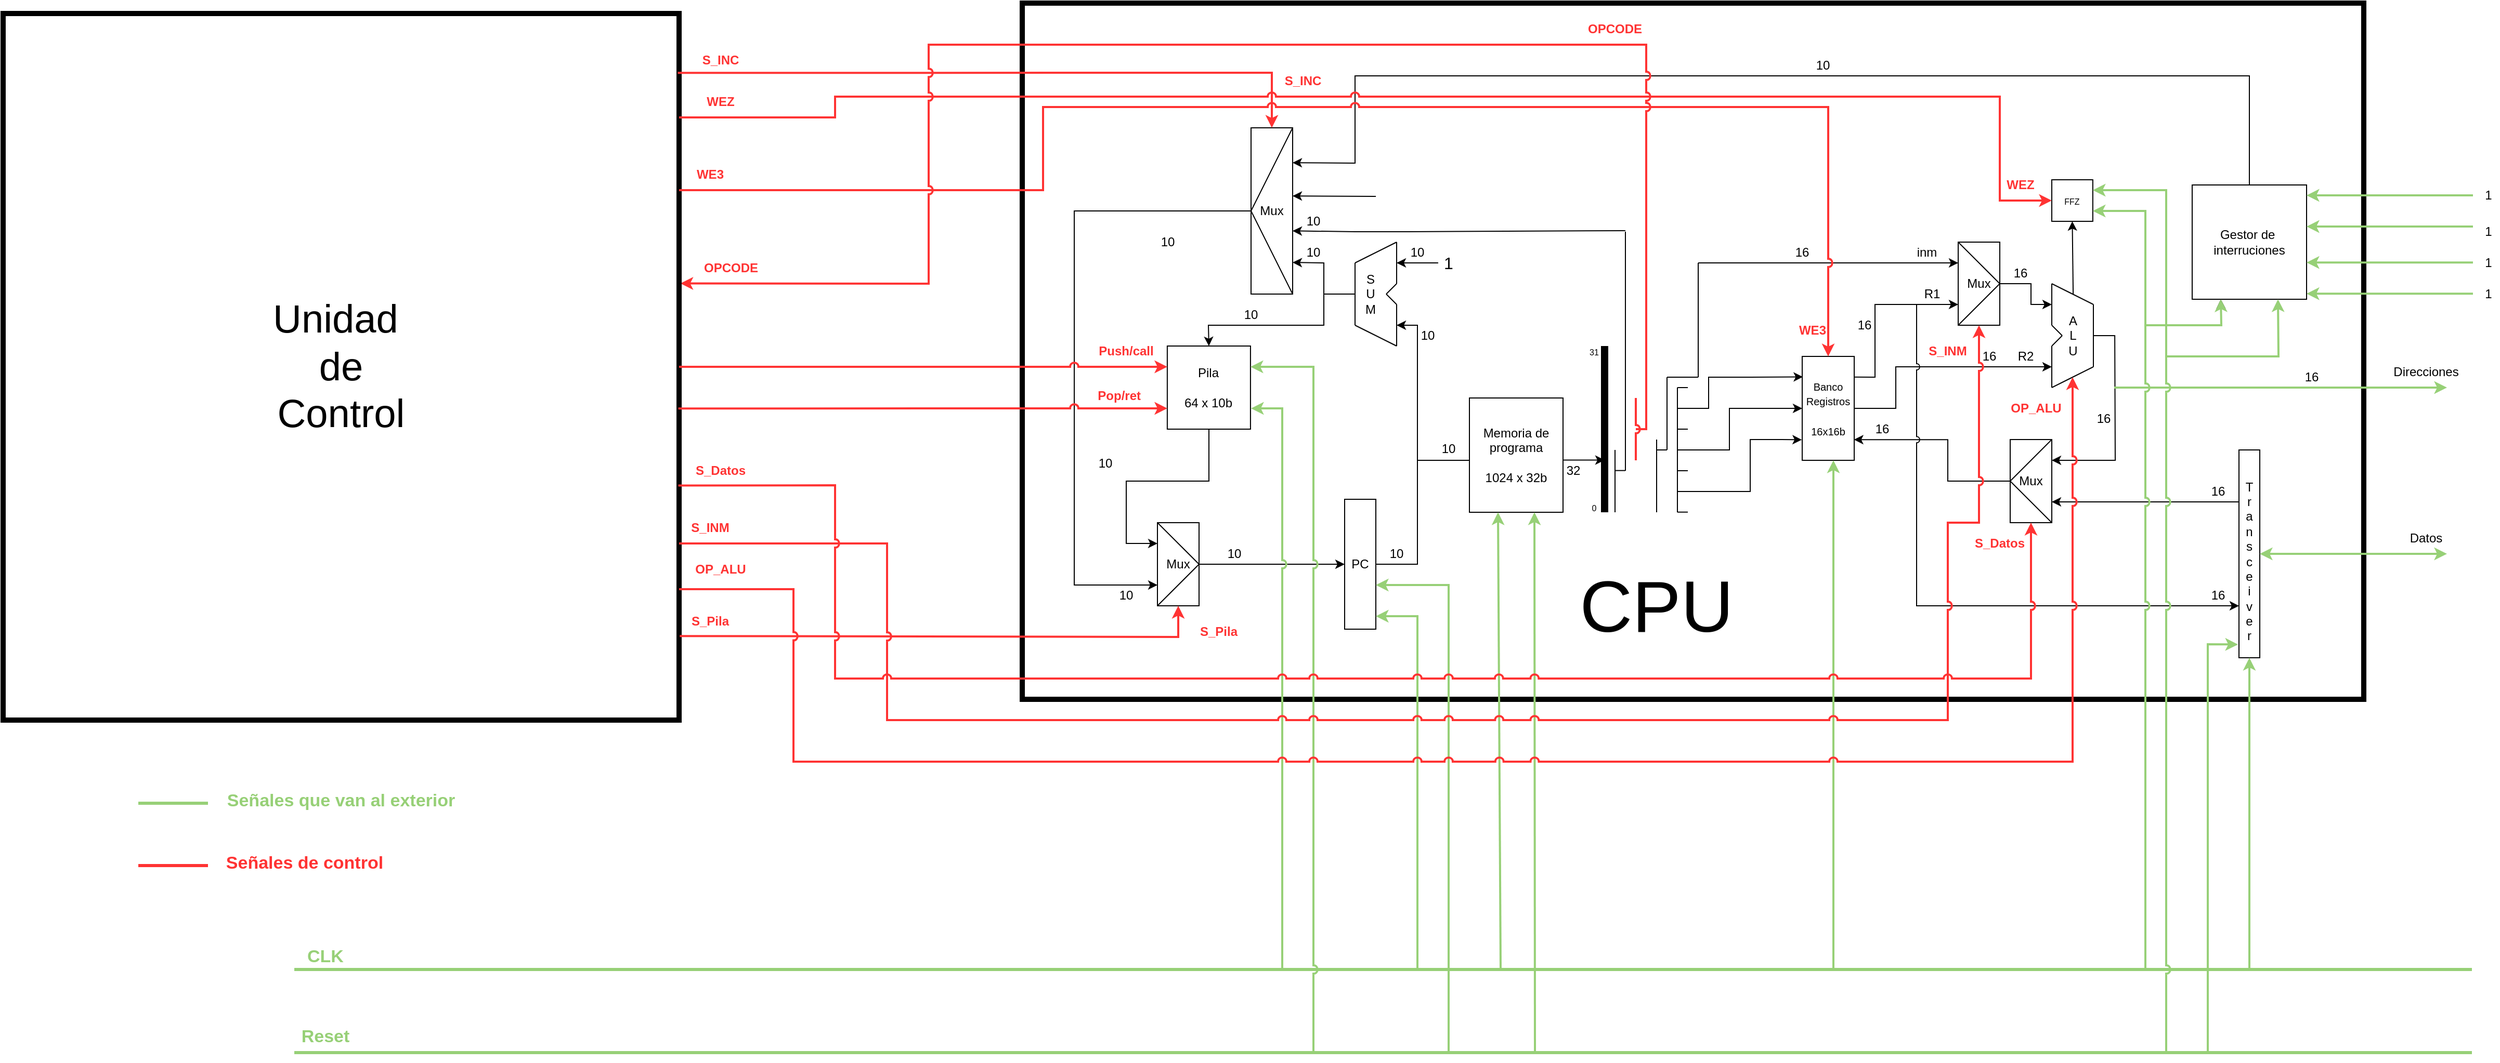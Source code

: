 <mxfile>
    <diagram id="0uBArUnVMYasdlc0vBjI" name="Página-1">
        <mxGraphModel dx="1478" dy="844" grid="1" gridSize="10" guides="1" tooltips="1" connect="1" arrows="1" fold="1" page="1" pageScale="1" pageWidth="3300" pageHeight="2339" math="0" shadow="0">
            <root>
                <mxCell id="0"/>
                <mxCell id="2628Q4g7fj1R3oGlUBzu-17" value="CPU" style="" parent="0"/>
                <mxCell id="EzgPWdz7aM8sBUb9HzV1-23" value="" style="rounded=0;whiteSpace=wrap;html=1;fontSize=17;fontColor=#97D077;strokeWidth=5;" vertex="1" parent="2628Q4g7fj1R3oGlUBzu-17">
                    <mxGeometry x="1020" y="150" width="1290" height="670" as="geometry"/>
                </mxCell>
                <mxCell id="2628Q4g7fj1R3oGlUBzu-25" value="Mux" style="rounded=0;whiteSpace=wrap;html=1;points=[[0,0,0,0,0],[0,0.21,0,0,0],[0,0.41,0,0,0],[0,0.62,0,0,0],[0,0.81,0,0,0],[0,1,0,0,0],[0.25,0,0,0,0],[0.25,1,0,0,0],[0.5,0,0,0,0],[0.5,1,0,0,0],[0.75,0,0,0,0],[0.75,1,0,0,0],[1,0,0,0,0],[1,0.21,0,0,0],[1,0.41,0,0,0],[1,0.62,0,0,0],[1,0.81,0,0,0],[1,1,0,0,0]];" vertex="1" parent="2628Q4g7fj1R3oGlUBzu-17">
                    <mxGeometry x="1240" y="270" width="40" height="160" as="geometry"/>
                </mxCell>
                <mxCell id="2628Q4g7fj1R3oGlUBzu-26" value="" style="endArrow=none;html=1;rounded=0;exitX=1;exitY=1;exitDx=0;exitDy=0;entryX=0;entryY=0.5;entryDx=0;entryDy=0;" edge="1" parent="2628Q4g7fj1R3oGlUBzu-17" source="2628Q4g7fj1R3oGlUBzu-25" target="2628Q4g7fj1R3oGlUBzu-25">
                    <mxGeometry width="50" height="50" relative="1" as="geometry">
                        <mxPoint x="1330" y="440" as="sourcePoint"/>
                        <mxPoint x="1380" y="390" as="targetPoint"/>
                    </mxGeometry>
                </mxCell>
                <mxCell id="2628Q4g7fj1R3oGlUBzu-27" value="" style="endArrow=none;html=1;rounded=0;exitX=0;exitY=0.5;exitDx=0;exitDy=0;entryX=1;entryY=0;entryDx=0;entryDy=0;" edge="1" parent="2628Q4g7fj1R3oGlUBzu-17" source="2628Q4g7fj1R3oGlUBzu-25" target="2628Q4g7fj1R3oGlUBzu-25">
                    <mxGeometry width="50" height="50" relative="1" as="geometry">
                        <mxPoint x="1340" y="510" as="sourcePoint"/>
                        <mxPoint x="1390" y="460" as="targetPoint"/>
                    </mxGeometry>
                </mxCell>
                <mxCell id="2628Q4g7fj1R3oGlUBzu-28" style="edgeStyle=orthogonalEdgeStyle;rounded=0;orthogonalLoop=1;jettySize=auto;html=1;fontSize=12;exitX=1;exitY=0.5;exitDx=0;exitDy=0;" edge="1" parent="2628Q4g7fj1R3oGlUBzu-17" source="2628Q4g7fj1R3oGlUBzu-29">
                    <mxGeometry relative="1" as="geometry">
                        <mxPoint x="1380" y="460" as="targetPoint"/>
                        <Array as="points">
                            <mxPoint x="1400" y="690"/>
                            <mxPoint x="1400" y="460"/>
                        </Array>
                        <mxPoint x="1330" y="610" as="sourcePoint"/>
                    </mxGeometry>
                </mxCell>
                <mxCell id="2628Q4g7fj1R3oGlUBzu-29" value="PC" style="rounded=0;whiteSpace=wrap;html=1;" vertex="1" parent="2628Q4g7fj1R3oGlUBzu-17">
                    <mxGeometry x="1330" y="627.5" width="30" height="125" as="geometry"/>
                </mxCell>
                <mxCell id="2628Q4g7fj1R3oGlUBzu-30" value="" style="endArrow=none;html=1;rounded=0;" edge="1" parent="2628Q4g7fj1R3oGlUBzu-17">
                    <mxGeometry width="50" height="50" relative="1" as="geometry">
                        <mxPoint x="1340" y="460" as="sourcePoint"/>
                        <mxPoint x="1340" y="400" as="targetPoint"/>
                    </mxGeometry>
                </mxCell>
                <mxCell id="2628Q4g7fj1R3oGlUBzu-31" value="" style="endArrow=none;html=1;rounded=0;" edge="1" parent="2628Q4g7fj1R3oGlUBzu-17">
                    <mxGeometry width="50" height="50" relative="1" as="geometry">
                        <mxPoint x="1340" y="400" as="sourcePoint"/>
                        <mxPoint x="1380" y="380" as="targetPoint"/>
                    </mxGeometry>
                </mxCell>
                <mxCell id="2628Q4g7fj1R3oGlUBzu-32" value="" style="endArrow=none;html=1;rounded=0;" edge="1" parent="2628Q4g7fj1R3oGlUBzu-17">
                    <mxGeometry width="50" height="50" relative="1" as="geometry">
                        <mxPoint x="1340" y="460" as="sourcePoint"/>
                        <mxPoint x="1380" y="480" as="targetPoint"/>
                    </mxGeometry>
                </mxCell>
                <mxCell id="2628Q4g7fj1R3oGlUBzu-33" value="" style="endArrow=none;html=1;rounded=0;" edge="1" parent="2628Q4g7fj1R3oGlUBzu-17">
                    <mxGeometry width="50" height="50" relative="1" as="geometry">
                        <mxPoint x="1380" y="380" as="sourcePoint"/>
                        <mxPoint x="1380" y="420" as="targetPoint"/>
                    </mxGeometry>
                </mxCell>
                <mxCell id="2628Q4g7fj1R3oGlUBzu-34" value="" style="endArrow=none;html=1;rounded=0;" edge="1" parent="2628Q4g7fj1R3oGlUBzu-17">
                    <mxGeometry width="50" height="50" relative="1" as="geometry">
                        <mxPoint x="1380" y="480" as="sourcePoint"/>
                        <mxPoint x="1380" y="440" as="targetPoint"/>
                    </mxGeometry>
                </mxCell>
                <mxCell id="2628Q4g7fj1R3oGlUBzu-35" value="" style="endArrow=none;html=1;rounded=0;" edge="1" parent="2628Q4g7fj1R3oGlUBzu-17">
                    <mxGeometry width="50" height="50" relative="1" as="geometry">
                        <mxPoint x="1370" y="430" as="sourcePoint"/>
                        <mxPoint x="1380" y="420" as="targetPoint"/>
                    </mxGeometry>
                </mxCell>
                <mxCell id="2628Q4g7fj1R3oGlUBzu-36" value="" style="endArrow=none;html=1;rounded=0;" edge="1" parent="2628Q4g7fj1R3oGlUBzu-17">
                    <mxGeometry width="50" height="50" relative="1" as="geometry">
                        <mxPoint x="1370" y="430" as="sourcePoint"/>
                        <mxPoint x="1380" y="440" as="targetPoint"/>
                    </mxGeometry>
                </mxCell>
                <mxCell id="2628Q4g7fj1R3oGlUBzu-37" value="" style="endArrow=classic;html=1;rounded=0;fontSize=5;entryX=1;entryY=0.81;entryDx=0;entryDy=0;entryPerimeter=0;" edge="1" parent="2628Q4g7fj1R3oGlUBzu-17" target="2628Q4g7fj1R3oGlUBzu-25">
                    <mxGeometry width="50" height="50" relative="1" as="geometry">
                        <mxPoint x="1340" y="430" as="sourcePoint"/>
                        <mxPoint x="1350" y="400" as="targetPoint"/>
                        <Array as="points">
                            <mxPoint x="1310" y="430"/>
                            <mxPoint x="1310" y="400"/>
                        </Array>
                    </mxGeometry>
                </mxCell>
                <mxCell id="2628Q4g7fj1R3oGlUBzu-38" value="S&lt;br&gt;U&lt;br&gt;M" style="text;html=1;strokeColor=none;fillColor=none;align=center;verticalAlign=middle;whiteSpace=wrap;rounded=0;fontSize=12;" vertex="1" parent="2628Q4g7fj1R3oGlUBzu-17">
                    <mxGeometry x="1330" y="420" width="50" height="20" as="geometry"/>
                </mxCell>
                <mxCell id="2628Q4g7fj1R3oGlUBzu-39" value="" style="endArrow=classic;html=1;rounded=0;fontSize=12;" edge="1" parent="2628Q4g7fj1R3oGlUBzu-17">
                    <mxGeometry width="50" height="50" relative="1" as="geometry">
                        <mxPoint x="1400" y="590" as="sourcePoint"/>
                        <mxPoint x="1480" y="590" as="targetPoint"/>
                    </mxGeometry>
                </mxCell>
                <mxCell id="2628Q4g7fj1R3oGlUBzu-40" style="edgeStyle=orthogonalEdgeStyle;rounded=0;orthogonalLoop=1;jettySize=auto;html=1;exitX=1;exitY=0.5;exitDx=0;exitDy=0;fontSize=9;" edge="1" parent="2628Q4g7fj1R3oGlUBzu-17" source="2628Q4g7fj1R3oGlUBzu-41">
                    <mxGeometry relative="1" as="geometry">
                        <mxPoint x="1580" y="589.81" as="targetPoint"/>
                        <Array as="points">
                            <mxPoint x="1580" y="590"/>
                        </Array>
                    </mxGeometry>
                </mxCell>
                <mxCell id="2628Q4g7fj1R3oGlUBzu-41" value="&lt;font style=&quot;font-size: 12px;&quot;&gt;Memoria de programa&lt;br&gt;&lt;br&gt;1024 x 32b&lt;/font&gt;" style="rounded=0;whiteSpace=wrap;html=1;" vertex="1" parent="2628Q4g7fj1R3oGlUBzu-17">
                    <mxGeometry x="1450" y="530" width="90" height="110" as="geometry"/>
                </mxCell>
                <mxCell id="2628Q4g7fj1R3oGlUBzu-42" value="" style="endArrow=none;html=1;rounded=0;fontSize=9;strokeWidth=7;" edge="1" parent="2628Q4g7fj1R3oGlUBzu-17">
                    <mxGeometry width="50" height="50" relative="1" as="geometry">
                        <mxPoint x="1580" y="640" as="sourcePoint"/>
                        <mxPoint x="1580" y="480" as="targetPoint"/>
                    </mxGeometry>
                </mxCell>
                <mxCell id="2628Q4g7fj1R3oGlUBzu-43" value="" style="endArrow=none;html=1;rounded=0;fontSize=9;strokeWidth=1;" edge="1" parent="2628Q4g7fj1R3oGlUBzu-17">
                    <mxGeometry width="50" height="50" relative="1" as="geometry">
                        <mxPoint x="1590" y="640" as="sourcePoint"/>
                        <mxPoint x="1590" y="580" as="targetPoint"/>
                    </mxGeometry>
                </mxCell>
                <mxCell id="2628Q4g7fj1R3oGlUBzu-44" value="" style="endArrow=none;html=1;rounded=0;fontSize=9;strokeWidth=1;" edge="1" parent="2628Q4g7fj1R3oGlUBzu-17">
                    <mxGeometry width="50" height="50" relative="1" as="geometry">
                        <mxPoint x="1590" y="599.83" as="sourcePoint"/>
                        <mxPoint x="1600" y="599.83" as="targetPoint"/>
                    </mxGeometry>
                </mxCell>
                <mxCell id="2628Q4g7fj1R3oGlUBzu-45" value="" style="endArrow=none;html=1;rounded=0;fontSize=9;strokeWidth=1;" edge="1" parent="2628Q4g7fj1R3oGlUBzu-17">
                    <mxGeometry width="50" height="50" relative="1" as="geometry">
                        <mxPoint x="1600" y="600" as="sourcePoint"/>
                        <mxPoint x="1600" y="370" as="targetPoint"/>
                    </mxGeometry>
                </mxCell>
                <mxCell id="2628Q4g7fj1R3oGlUBzu-46" value="" style="endArrow=classic;html=1;rounded=0;fontSize=9;strokeWidth=1;entryX=1;entryY=0.62;entryDx=0;entryDy=0;entryPerimeter=0;" edge="1" parent="2628Q4g7fj1R3oGlUBzu-17" target="2628Q4g7fj1R3oGlUBzu-25">
                    <mxGeometry width="50" height="50" relative="1" as="geometry">
                        <mxPoint x="1600" y="369" as="sourcePoint"/>
                        <mxPoint x="1500" y="300" as="targetPoint"/>
                        <Array as="points">
                            <mxPoint x="1390" y="370"/>
                            <mxPoint x="1340" y="370"/>
                        </Array>
                    </mxGeometry>
                </mxCell>
                <mxCell id="2628Q4g7fj1R3oGlUBzu-47" value="" style="endArrow=none;html=1;rounded=0;fontSize=9;strokeWidth=1;" edge="1" parent="2628Q4g7fj1R3oGlUBzu-17">
                    <mxGeometry width="50" height="50" relative="1" as="geometry">
                        <mxPoint x="1630" y="640" as="sourcePoint"/>
                        <mxPoint x="1630" y="570" as="targetPoint"/>
                    </mxGeometry>
                </mxCell>
                <mxCell id="2628Q4g7fj1R3oGlUBzu-48" value="" style="endArrow=none;html=1;rounded=0;fontSize=9;strokeWidth=1;" edge="1" parent="2628Q4g7fj1R3oGlUBzu-17">
                    <mxGeometry width="50" height="50" relative="1" as="geometry">
                        <mxPoint x="1650" y="640" as="sourcePoint"/>
                        <mxPoint x="1650" y="600" as="targetPoint"/>
                    </mxGeometry>
                </mxCell>
                <mxCell id="2628Q4g7fj1R3oGlUBzu-49" value="" style="endArrow=none;html=1;rounded=0;fontSize=9;strokeWidth=1;" edge="1" parent="2628Q4g7fj1R3oGlUBzu-17">
                    <mxGeometry width="50" height="50" relative="1" as="geometry">
                        <mxPoint x="1650" y="600" as="sourcePoint"/>
                        <mxPoint x="1650" y="560" as="targetPoint"/>
                        <Array as="points">
                            <mxPoint x="1650" y="580"/>
                        </Array>
                    </mxGeometry>
                </mxCell>
                <mxCell id="2628Q4g7fj1R3oGlUBzu-50" value="" style="endArrow=none;html=1;rounded=0;fontSize=9;strokeWidth=1;" edge="1" parent="2628Q4g7fj1R3oGlUBzu-17">
                    <mxGeometry width="50" height="50" relative="1" as="geometry">
                        <mxPoint x="1650" y="600" as="sourcePoint"/>
                        <mxPoint x="1660" y="600" as="targetPoint"/>
                    </mxGeometry>
                </mxCell>
                <mxCell id="2628Q4g7fj1R3oGlUBzu-51" value="" style="endArrow=none;html=1;rounded=0;fontSize=9;strokeWidth=1;" edge="1" parent="2628Q4g7fj1R3oGlUBzu-17">
                    <mxGeometry width="50" height="50" relative="1" as="geometry">
                        <mxPoint x="1650" y="639.84" as="sourcePoint"/>
                        <mxPoint x="1660" y="639.84" as="targetPoint"/>
                        <Array as="points">
                            <mxPoint x="1650" y="639.84"/>
                        </Array>
                    </mxGeometry>
                </mxCell>
                <mxCell id="2628Q4g7fj1R3oGlUBzu-52" value="" style="endArrow=none;html=1;rounded=0;fontSize=9;strokeWidth=1;" edge="1" parent="2628Q4g7fj1R3oGlUBzu-17">
                    <mxGeometry width="50" height="50" relative="1" as="geometry">
                        <mxPoint x="1650" y="560" as="sourcePoint"/>
                        <mxPoint x="1660" y="560" as="targetPoint"/>
                    </mxGeometry>
                </mxCell>
                <mxCell id="2628Q4g7fj1R3oGlUBzu-53" value="" style="endArrow=none;html=1;rounded=0;fontSize=9;strokeWidth=1;" edge="1" parent="2628Q4g7fj1R3oGlUBzu-17">
                    <mxGeometry width="50" height="50" relative="1" as="geometry">
                        <mxPoint x="1650" y="560" as="sourcePoint"/>
                        <mxPoint x="1650" y="520" as="targetPoint"/>
                        <Array as="points">
                            <mxPoint x="1650" y="540"/>
                        </Array>
                    </mxGeometry>
                </mxCell>
                <mxCell id="2628Q4g7fj1R3oGlUBzu-55" value="" style="endArrow=none;html=1;rounded=0;fontSize=9;strokeWidth=1;" edge="1" parent="2628Q4g7fj1R3oGlUBzu-17">
                    <mxGeometry width="50" height="50" relative="1" as="geometry">
                        <mxPoint x="1650" y="520" as="sourcePoint"/>
                        <mxPoint x="1660" y="520" as="targetPoint"/>
                    </mxGeometry>
                </mxCell>
                <mxCell id="2628Q4g7fj1R3oGlUBzu-56" value="&lt;font size=&quot;1&quot;&gt;Banco Registros&lt;br&gt;&lt;br&gt;16x16b&lt;br&gt;&lt;/font&gt;" style="rounded=0;whiteSpace=wrap;html=1;" vertex="1" parent="2628Q4g7fj1R3oGlUBzu-17">
                    <mxGeometry x="1770" y="490" width="50" height="100" as="geometry"/>
                </mxCell>
                <mxCell id="2628Q4g7fj1R3oGlUBzu-57" value="" style="endArrow=classic;html=1;rounded=0;fontSize=9;strokeWidth=1;entryX=0.014;entryY=0.197;entryDx=0;entryDy=0;entryPerimeter=0;" edge="1" parent="2628Q4g7fj1R3oGlUBzu-17" target="2628Q4g7fj1R3oGlUBzu-56">
                    <mxGeometry width="50" height="50" relative="1" as="geometry">
                        <mxPoint x="1650" y="540" as="sourcePoint"/>
                        <mxPoint x="1730" y="500" as="targetPoint"/>
                        <Array as="points">
                            <mxPoint x="1680" y="540"/>
                            <mxPoint x="1680" y="510"/>
                            <mxPoint x="1720" y="510"/>
                        </Array>
                    </mxGeometry>
                </mxCell>
                <mxCell id="2628Q4g7fj1R3oGlUBzu-58" value="" style="endArrow=classic;html=1;rounded=0;fontSize=9;strokeWidth=1;entryX=0;entryY=0.5;entryDx=0;entryDy=0;startArrow=none;" edge="1" parent="2628Q4g7fj1R3oGlUBzu-17" target="2628Q4g7fj1R3oGlUBzu-56">
                    <mxGeometry width="50" height="50" relative="1" as="geometry">
                        <mxPoint x="1650" y="580" as="sourcePoint"/>
                        <mxPoint x="1760" y="560" as="targetPoint"/>
                        <Array as="points">
                            <mxPoint x="1700" y="580"/>
                            <mxPoint x="1700" y="540"/>
                            <mxPoint x="1720" y="540"/>
                            <mxPoint x="1750" y="540"/>
                        </Array>
                    </mxGeometry>
                </mxCell>
                <mxCell id="2628Q4g7fj1R3oGlUBzu-59" value="" style="endArrow=classic;html=1;rounded=0;fontSize=9;strokeWidth=1;entryX=-0.007;entryY=0.802;entryDx=0;entryDy=0;entryPerimeter=0;" edge="1" parent="2628Q4g7fj1R3oGlUBzu-17" target="2628Q4g7fj1R3oGlUBzu-56">
                    <mxGeometry width="50" height="50" relative="1" as="geometry">
                        <mxPoint x="1650" y="620" as="sourcePoint"/>
                        <mxPoint x="1750" y="590" as="targetPoint"/>
                        <Array as="points">
                            <mxPoint x="1720" y="620"/>
                            <mxPoint x="1720" y="570"/>
                            <mxPoint x="1730" y="570"/>
                            <mxPoint x="1750" y="570"/>
                        </Array>
                    </mxGeometry>
                </mxCell>
                <mxCell id="2628Q4g7fj1R3oGlUBzu-60" value="" style="endArrow=none;html=1;rounded=0;" edge="1" parent="2628Q4g7fj1R3oGlUBzu-17">
                    <mxGeometry width="50" height="50" relative="1" as="geometry">
                        <mxPoint x="2050" y="440" as="sourcePoint"/>
                        <mxPoint x="2050" y="500" as="targetPoint"/>
                    </mxGeometry>
                </mxCell>
                <mxCell id="2628Q4g7fj1R3oGlUBzu-61" value="" style="endArrow=none;html=1;rounded=0;" edge="1" parent="2628Q4g7fj1R3oGlUBzu-17">
                    <mxGeometry width="50" height="50" relative="1" as="geometry">
                        <mxPoint x="2010" y="460" as="sourcePoint"/>
                        <mxPoint x="2010" y="420" as="targetPoint"/>
                    </mxGeometry>
                </mxCell>
                <mxCell id="2628Q4g7fj1R3oGlUBzu-62" value="" style="endArrow=none;html=1;rounded=0;" edge="1" parent="2628Q4g7fj1R3oGlUBzu-17">
                    <mxGeometry width="50" height="50" relative="1" as="geometry">
                        <mxPoint x="2010" y="480" as="sourcePoint"/>
                        <mxPoint x="2010" y="520" as="targetPoint"/>
                    </mxGeometry>
                </mxCell>
                <mxCell id="2628Q4g7fj1R3oGlUBzu-63" value="" style="endArrow=none;html=1;rounded=0;" edge="1" parent="2628Q4g7fj1R3oGlUBzu-17">
                    <mxGeometry width="50" height="50" relative="1" as="geometry">
                        <mxPoint x="2020" y="470" as="sourcePoint"/>
                        <mxPoint x="2010" y="480" as="targetPoint"/>
                    </mxGeometry>
                </mxCell>
                <mxCell id="2628Q4g7fj1R3oGlUBzu-64" value="" style="endArrow=none;html=1;rounded=0;" edge="1" parent="2628Q4g7fj1R3oGlUBzu-17">
                    <mxGeometry width="50" height="50" relative="1" as="geometry">
                        <mxPoint x="2020" y="470" as="sourcePoint"/>
                        <mxPoint x="2010" y="460" as="targetPoint"/>
                    </mxGeometry>
                </mxCell>
                <mxCell id="2628Q4g7fj1R3oGlUBzu-65" value="" style="endArrow=none;html=1;rounded=0;fontSize=9;strokeWidth=1;" edge="1" parent="2628Q4g7fj1R3oGlUBzu-17">
                    <mxGeometry width="50" height="50" relative="1" as="geometry">
                        <mxPoint x="2010" y="520" as="sourcePoint"/>
                        <mxPoint x="2050" y="500" as="targetPoint"/>
                    </mxGeometry>
                </mxCell>
                <mxCell id="2628Q4g7fj1R3oGlUBzu-66" value="" style="endArrow=none;html=1;rounded=0;fontSize=9;strokeWidth=1;" edge="1" parent="2628Q4g7fj1R3oGlUBzu-17">
                    <mxGeometry width="50" height="50" relative="1" as="geometry">
                        <mxPoint x="2010" y="420" as="sourcePoint"/>
                        <mxPoint x="2050" y="440" as="targetPoint"/>
                    </mxGeometry>
                </mxCell>
                <mxCell id="2628Q4g7fj1R3oGlUBzu-67" value="" style="endArrow=classic;html=1;rounded=0;fontSize=9;strokeWidth=1;exitX=1;exitY=0.5;exitDx=0;exitDy=0;" edge="1" parent="2628Q4g7fj1R3oGlUBzu-17" source="2628Q4g7fj1R3oGlUBzu-56">
                    <mxGeometry width="50" height="50" relative="1" as="geometry">
                        <mxPoint x="1840" y="580" as="sourcePoint"/>
                        <mxPoint x="2010" y="500" as="targetPoint"/>
                        <Array as="points">
                            <mxPoint x="1860" y="540"/>
                            <mxPoint x="1860" y="500"/>
                        </Array>
                    </mxGeometry>
                </mxCell>
                <mxCell id="2628Q4g7fj1R3oGlUBzu-68" style="edgeStyle=orthogonalEdgeStyle;rounded=0;orthogonalLoop=1;jettySize=auto;html=1;entryX=0.996;entryY=0.801;entryDx=0;entryDy=0;entryPerimeter=0;fontSize=9;strokeWidth=1;" edge="1" parent="2628Q4g7fj1R3oGlUBzu-17" source="2628Q4g7fj1R3oGlUBzu-69" target="2628Q4g7fj1R3oGlUBzu-56">
                    <mxGeometry relative="1" as="geometry">
                        <Array as="points">
                            <mxPoint x="1910" y="610"/>
                            <mxPoint x="1910" y="570"/>
                        </Array>
                    </mxGeometry>
                </mxCell>
                <mxCell id="2628Q4g7fj1R3oGlUBzu-69" value="Mux" style="rounded=0;whiteSpace=wrap;html=1;" vertex="1" parent="2628Q4g7fj1R3oGlUBzu-17">
                    <mxGeometry x="1970" y="570" width="40" height="80" as="geometry"/>
                </mxCell>
                <mxCell id="2628Q4g7fj1R3oGlUBzu-70" value="" style="endArrow=none;html=1;rounded=0;exitX=1;exitY=1;exitDx=0;exitDy=0;entryX=0;entryY=0.5;entryDx=0;entryDy=0;" edge="1" parent="2628Q4g7fj1R3oGlUBzu-17" source="2628Q4g7fj1R3oGlUBzu-69" target="2628Q4g7fj1R3oGlUBzu-69">
                    <mxGeometry width="50" height="50" relative="1" as="geometry">
                        <mxPoint x="2060" y="660" as="sourcePoint"/>
                        <mxPoint x="2110" y="610" as="targetPoint"/>
                    </mxGeometry>
                </mxCell>
                <mxCell id="2628Q4g7fj1R3oGlUBzu-71" value="" style="endArrow=none;html=1;rounded=0;exitX=0;exitY=0.5;exitDx=0;exitDy=0;entryX=1;entryY=0;entryDx=0;entryDy=0;" edge="1" parent="2628Q4g7fj1R3oGlUBzu-17" source="2628Q4g7fj1R3oGlUBzu-69" target="2628Q4g7fj1R3oGlUBzu-69">
                    <mxGeometry width="50" height="50" relative="1" as="geometry">
                        <mxPoint x="2070" y="730" as="sourcePoint"/>
                        <mxPoint x="2120" y="680" as="targetPoint"/>
                    </mxGeometry>
                </mxCell>
                <mxCell id="2628Q4g7fj1R3oGlUBzu-72" value="" style="endArrow=classic;html=1;rounded=0;fontSize=9;strokeWidth=1;entryX=1;entryY=0.25;entryDx=0;entryDy=0;" edge="1" parent="2628Q4g7fj1R3oGlUBzu-17" target="2628Q4g7fj1R3oGlUBzu-69">
                    <mxGeometry width="50" height="50" relative="1" as="geometry">
                        <mxPoint x="2050" y="470" as="sourcePoint"/>
                        <mxPoint x="2070.56" y="470" as="targetPoint"/>
                        <Array as="points">
                            <mxPoint x="2070.56" y="470"/>
                            <mxPoint x="2071" y="590"/>
                        </Array>
                    </mxGeometry>
                </mxCell>
                <mxCell id="2628Q4g7fj1R3oGlUBzu-73" value="&lt;span style=&quot;font-size: 8px&quot;&gt;0&lt;/span&gt;" style="text;html=1;strokeColor=none;fillColor=none;align=center;verticalAlign=middle;whiteSpace=wrap;rounded=0;fontSize=12;" vertex="1" parent="2628Q4g7fj1R3oGlUBzu-17">
                    <mxGeometry x="1560" y="630" width="20" height="10" as="geometry"/>
                </mxCell>
                <mxCell id="2628Q4g7fj1R3oGlUBzu-74" value="&lt;font style=&quot;font-size: 8px&quot;&gt;31&lt;/font&gt;" style="text;html=1;strokeColor=none;fillColor=none;align=center;verticalAlign=middle;whiteSpace=wrap;rounded=0;fontSize=12;" vertex="1" parent="2628Q4g7fj1R3oGlUBzu-17">
                    <mxGeometry x="1560" y="480" width="20" height="10" as="geometry"/>
                </mxCell>
                <mxCell id="2628Q4g7fj1R3oGlUBzu-75" value="&lt;font style=&quot;font-size: 8px&quot;&gt;FFZ&lt;/font&gt;" style="rounded=0;whiteSpace=wrap;html=1;" vertex="1" parent="2628Q4g7fj1R3oGlUBzu-17">
                    <mxGeometry x="2010" y="320" width="39.44" height="40" as="geometry"/>
                </mxCell>
                <mxCell id="2628Q4g7fj1R3oGlUBzu-76" value="" style="endArrow=classic;html=1;rounded=0;fontSize=8;strokeWidth=1;entryX=0.5;entryY=1;entryDx=0;entryDy=0;" edge="1" parent="2628Q4g7fj1R3oGlUBzu-17" target="2628Q4g7fj1R3oGlUBzu-75">
                    <mxGeometry width="50" height="50" relative="1" as="geometry">
                        <mxPoint x="2030.56" y="430" as="sourcePoint"/>
                        <mxPoint x="2090.56" y="360" as="targetPoint"/>
                    </mxGeometry>
                </mxCell>
                <mxCell id="2628Q4g7fj1R3oGlUBzu-77" value="Mux" style="rounded=0;whiteSpace=wrap;html=1;" vertex="1" parent="2628Q4g7fj1R3oGlUBzu-17">
                    <mxGeometry x="1150" y="650" width="40" height="80" as="geometry"/>
                </mxCell>
                <mxCell id="2628Q4g7fj1R3oGlUBzu-78" value="" style="endArrow=none;html=1;rounded=0;exitX=0;exitY=0;exitDx=0;exitDy=0;entryX=1;entryY=0.5;entryDx=0;entryDy=0;" edge="1" parent="2628Q4g7fj1R3oGlUBzu-17" source="2628Q4g7fj1R3oGlUBzu-77" target="2628Q4g7fj1R3oGlUBzu-77">
                    <mxGeometry width="50" height="50" relative="1" as="geometry">
                        <mxPoint x="1220" y="710" as="sourcePoint"/>
                        <mxPoint x="1270" y="660" as="targetPoint"/>
                    </mxGeometry>
                </mxCell>
                <mxCell id="2628Q4g7fj1R3oGlUBzu-79" value="" style="endArrow=none;html=1;rounded=0;exitX=0;exitY=1;exitDx=0;exitDy=0;entryX=1;entryY=0.5;entryDx=0;entryDy=0;" edge="1" parent="2628Q4g7fj1R3oGlUBzu-17" source="2628Q4g7fj1R3oGlUBzu-77" target="2628Q4g7fj1R3oGlUBzu-77">
                    <mxGeometry width="50" height="50" relative="1" as="geometry">
                        <mxPoint x="1240" y="750" as="sourcePoint"/>
                        <mxPoint x="1190" y="680" as="targetPoint"/>
                    </mxGeometry>
                </mxCell>
                <mxCell id="2628Q4g7fj1R3oGlUBzu-80" value="" style="endArrow=classic;html=1;rounded=0;entryX=0;entryY=0.75;entryDx=0;entryDy=0;exitX=0;exitY=0.5;exitDx=0;exitDy=0;" edge="1" parent="2628Q4g7fj1R3oGlUBzu-17" source="2628Q4g7fj1R3oGlUBzu-25" target="2628Q4g7fj1R3oGlUBzu-77">
                    <mxGeometry width="50" height="50" relative="1" as="geometry">
                        <mxPoint x="1070" y="610" as="sourcePoint"/>
                        <mxPoint x="1120" y="560" as="targetPoint"/>
                        <Array as="points">
                            <mxPoint x="1070" y="350"/>
                            <mxPoint x="1070" y="710"/>
                        </Array>
                    </mxGeometry>
                </mxCell>
                <mxCell id="2628Q4g7fj1R3oGlUBzu-82" value="Pila&lt;br&gt;&lt;br&gt;64 x 10b" style="whiteSpace=wrap;html=1;aspect=fixed;rounded=0;" vertex="1" parent="2628Q4g7fj1R3oGlUBzu-17">
                    <mxGeometry x="1159.46" y="480" width="80" height="80" as="geometry"/>
                </mxCell>
                <mxCell id="2628Q4g7fj1R3oGlUBzu-83" value="" style="endArrow=classic;html=1;rounded=0;entryX=0.5;entryY=0;entryDx=0;entryDy=0;" edge="1" parent="2628Q4g7fj1R3oGlUBzu-17" target="2628Q4g7fj1R3oGlUBzu-82">
                    <mxGeometry width="50" height="50" relative="1" as="geometry">
                        <mxPoint x="1310" y="430" as="sourcePoint"/>
                        <mxPoint x="1320" y="440" as="targetPoint"/>
                        <Array as="points">
                            <mxPoint x="1310" y="460"/>
                            <mxPoint x="1199" y="460"/>
                        </Array>
                    </mxGeometry>
                </mxCell>
                <mxCell id="2628Q4g7fj1R3oGlUBzu-84" value="" style="endArrow=classic;html=1;rounded=0;entryX=0;entryY=0.5;entryDx=0;entryDy=0;" edge="1" parent="2628Q4g7fj1R3oGlUBzu-17" target="2628Q4g7fj1R3oGlUBzu-29">
                    <mxGeometry width="50" height="50" relative="1" as="geometry">
                        <mxPoint x="1190" y="690" as="sourcePoint"/>
                        <mxPoint x="1260" y="630" as="targetPoint"/>
                    </mxGeometry>
                </mxCell>
                <mxCell id="2628Q4g7fj1R3oGlUBzu-91" value="&lt;font style=&quot;font-size: 17px&quot; color=&quot;#97d077&quot;&gt;&lt;b&gt;CLK&lt;/b&gt;&lt;/font&gt;" style="text;html=1;strokeColor=none;fillColor=none;align=center;verticalAlign=middle;whiteSpace=wrap;rounded=0;" vertex="1" parent="2628Q4g7fj1R3oGlUBzu-17">
                    <mxGeometry x="315" y="1050" width="70" height="35" as="geometry"/>
                </mxCell>
                <mxCell id="2628Q4g7fj1R3oGlUBzu-92" value="&lt;font style=&quot;font-size: 17px&quot;&gt;&lt;b&gt;Reset&lt;/b&gt;&lt;/font&gt;" style="text;html=1;strokeColor=none;fillColor=none;align=center;verticalAlign=middle;whiteSpace=wrap;rounded=0;fontColor=#97D077;" vertex="1" parent="2628Q4g7fj1R3oGlUBzu-17">
                    <mxGeometry x="330" y="1130" width="40" height="30" as="geometry"/>
                </mxCell>
                <mxCell id="2628Q4g7fj1R3oGlUBzu-93" value="Mux" style="rounded=0;whiteSpace=wrap;html=1;" vertex="1" parent="2628Q4g7fj1R3oGlUBzu-17">
                    <mxGeometry x="1920" y="380" width="40" height="80" as="geometry"/>
                </mxCell>
                <mxCell id="2628Q4g7fj1R3oGlUBzu-94" value="" style="endArrow=none;html=1;rounded=0;exitX=0;exitY=0;exitDx=0;exitDy=0;entryX=1;entryY=0.5;entryDx=0;entryDy=0;" edge="1" parent="2628Q4g7fj1R3oGlUBzu-17" source="2628Q4g7fj1R3oGlUBzu-93" target="2628Q4g7fj1R3oGlUBzu-93">
                    <mxGeometry width="50" height="50" relative="1" as="geometry">
                        <mxPoint x="1990" y="440" as="sourcePoint"/>
                        <mxPoint x="2040" y="390" as="targetPoint"/>
                    </mxGeometry>
                </mxCell>
                <mxCell id="2628Q4g7fj1R3oGlUBzu-95" value="" style="endArrow=none;html=1;rounded=0;exitX=0;exitY=1;exitDx=0;exitDy=0;entryX=1;entryY=0.5;entryDx=0;entryDy=0;" edge="1" parent="2628Q4g7fj1R3oGlUBzu-17" source="2628Q4g7fj1R3oGlUBzu-93" target="2628Q4g7fj1R3oGlUBzu-93">
                    <mxGeometry width="50" height="50" relative="1" as="geometry">
                        <mxPoint x="2010" y="480" as="sourcePoint"/>
                        <mxPoint x="1960" y="410" as="targetPoint"/>
                    </mxGeometry>
                </mxCell>
                <mxCell id="2628Q4g7fj1R3oGlUBzu-96" value="" style="endArrow=classic;html=1;rounded=0;" edge="1" parent="2628Q4g7fj1R3oGlUBzu-17">
                    <mxGeometry width="50" height="50" relative="1" as="geometry">
                        <mxPoint x="1960" y="420" as="sourcePoint"/>
                        <mxPoint x="2010" y="440" as="targetPoint"/>
                        <Array as="points">
                            <mxPoint x="1990" y="420"/>
                            <mxPoint x="1990" y="440"/>
                        </Array>
                    </mxGeometry>
                </mxCell>
                <mxCell id="2628Q4g7fj1R3oGlUBzu-97" value="" style="endArrow=classic;html=1;rounded=0;exitX=1.002;exitY=0.199;exitDx=0;exitDy=0;exitPerimeter=0;entryX=0;entryY=0.75;entryDx=0;entryDy=0;" edge="1" parent="2628Q4g7fj1R3oGlUBzu-17" source="2628Q4g7fj1R3oGlUBzu-56" target="2628Q4g7fj1R3oGlUBzu-93">
                    <mxGeometry width="50" height="50" relative="1" as="geometry">
                        <mxPoint x="1830" y="460" as="sourcePoint"/>
                        <mxPoint x="1880" y="410" as="targetPoint"/>
                        <Array as="points">
                            <mxPoint x="1840" y="510"/>
                            <mxPoint x="1840" y="440"/>
                        </Array>
                    </mxGeometry>
                </mxCell>
                <mxCell id="2628Q4g7fj1R3oGlUBzu-98" value="" style="endArrow=none;html=1;rounded=0;fontSize=9;strokeWidth=1;" edge="1" parent="2628Q4g7fj1R3oGlUBzu-17">
                    <mxGeometry width="50" height="50" relative="1" as="geometry">
                        <mxPoint x="1630" y="580" as="sourcePoint"/>
                        <mxPoint x="1640" y="580" as="targetPoint"/>
                    </mxGeometry>
                </mxCell>
                <mxCell id="2628Q4g7fj1R3oGlUBzu-99" value="" style="endArrow=none;html=1;rounded=0;" edge="1" parent="2628Q4g7fj1R3oGlUBzu-17">
                    <mxGeometry width="50" height="50" relative="1" as="geometry">
                        <mxPoint x="1640" y="580" as="sourcePoint"/>
                        <mxPoint x="1640" y="510" as="targetPoint"/>
                    </mxGeometry>
                </mxCell>
                <mxCell id="2628Q4g7fj1R3oGlUBzu-100" value="" style="endArrow=none;html=1;rounded=0;" edge="1" parent="2628Q4g7fj1R3oGlUBzu-17">
                    <mxGeometry width="50" height="50" relative="1" as="geometry">
                        <mxPoint x="1640" y="510" as="sourcePoint"/>
                        <mxPoint x="1670" y="510" as="targetPoint"/>
                    </mxGeometry>
                </mxCell>
                <mxCell id="2628Q4g7fj1R3oGlUBzu-101" value="" style="endArrow=none;html=1;rounded=0;" edge="1" parent="2628Q4g7fj1R3oGlUBzu-17">
                    <mxGeometry width="50" height="50" relative="1" as="geometry">
                        <mxPoint x="1670" y="510" as="sourcePoint"/>
                        <mxPoint x="1670" y="400" as="targetPoint"/>
                    </mxGeometry>
                </mxCell>
                <mxCell id="2628Q4g7fj1R3oGlUBzu-102" value="" style="endArrow=classic;html=1;rounded=0;entryX=0;entryY=0.25;entryDx=0;entryDy=0;" edge="1" parent="2628Q4g7fj1R3oGlUBzu-17" target="2628Q4g7fj1R3oGlUBzu-93">
                    <mxGeometry width="50" height="50" relative="1" as="geometry">
                        <mxPoint x="1670" y="400" as="sourcePoint"/>
                        <mxPoint x="1820" y="400" as="targetPoint"/>
                    </mxGeometry>
                </mxCell>
                <mxCell id="2628Q4g7fj1R3oGlUBzu-103" value="" style="endArrow=classic;html=1;rounded=0;jumpStyle=arc;" edge="1" parent="2628Q4g7fj1R3oGlUBzu-17">
                    <mxGeometry width="50" height="50" relative="1" as="geometry">
                        <mxPoint x="1880" y="440" as="sourcePoint"/>
                        <mxPoint x="2190" y="730" as="targetPoint"/>
                        <Array as="points">
                            <mxPoint x="1880" y="730"/>
                        </Array>
                    </mxGeometry>
                </mxCell>
                <mxCell id="2628Q4g7fj1R3oGlUBzu-104" value="" style="endArrow=classic;html=1;rounded=0;fontColor=#97D077;strokeColor=#97D077;strokeWidth=2;" edge="1" parent="2628Q4g7fj1R3oGlUBzu-17">
                    <mxGeometry width="50" height="50" relative="1" as="geometry">
                        <mxPoint x="2070" y="520" as="sourcePoint"/>
                        <mxPoint x="2390" y="520" as="targetPoint"/>
                    </mxGeometry>
                </mxCell>
                <mxCell id="2628Q4g7fj1R3oGlUBzu-105" value="&lt;br&gt;T&lt;br&gt;r&lt;br&gt;a&lt;br&gt;n&lt;br&gt;s&lt;br&gt;c&lt;br&gt;e&lt;br&gt;i&lt;br&gt;v&lt;br&gt;e&lt;br&gt;r" style="rounded=0;whiteSpace=wrap;html=1;" vertex="1" parent="2628Q4g7fj1R3oGlUBzu-17">
                    <mxGeometry x="2190" y="580" width="20" height="200" as="geometry"/>
                </mxCell>
                <mxCell id="2628Q4g7fj1R3oGlUBzu-106" value="" style="endArrow=classic;html=1;rounded=0;entryX=1;entryY=0.75;entryDx=0;entryDy=0;exitX=0;exitY=0.25;exitDx=0;exitDy=0;" edge="1" parent="2628Q4g7fj1R3oGlUBzu-17" source="2628Q4g7fj1R3oGlUBzu-105" target="2628Q4g7fj1R3oGlUBzu-69">
                    <mxGeometry width="50" height="50" relative="1" as="geometry">
                        <mxPoint x="2100" y="670" as="sourcePoint"/>
                        <mxPoint x="2150" y="620" as="targetPoint"/>
                    </mxGeometry>
                </mxCell>
                <mxCell id="2628Q4g7fj1R3oGlUBzu-107" value="" style="endArrow=classic;startArrow=classic;html=1;rounded=0;exitX=1;exitY=0.5;exitDx=0;exitDy=0;fontColor=#97D077;strokeColor=#97D077;strokeWidth=2;" edge="1" parent="2628Q4g7fj1R3oGlUBzu-17" source="2628Q4g7fj1R3oGlUBzu-105">
                    <mxGeometry width="50" height="50" relative="1" as="geometry">
                        <mxPoint x="2400" y="660" as="sourcePoint"/>
                        <mxPoint x="2390" y="680" as="targetPoint"/>
                    </mxGeometry>
                </mxCell>
                <mxCell id="2628Q4g7fj1R3oGlUBzu-108" value="Direcciones" style="text;html=1;strokeColor=none;fillColor=none;align=center;verticalAlign=middle;whiteSpace=wrap;rounded=0;" vertex="1" parent="2628Q4g7fj1R3oGlUBzu-17">
                    <mxGeometry x="2340" y="490" width="60" height="30" as="geometry"/>
                </mxCell>
                <mxCell id="2628Q4g7fj1R3oGlUBzu-109" value="Datos" style="text;html=1;strokeColor=none;fillColor=none;align=center;verticalAlign=middle;whiteSpace=wrap;rounded=0;" vertex="1" parent="2628Q4g7fj1R3oGlUBzu-17">
                    <mxGeometry x="2340" y="650" width="60" height="30" as="geometry"/>
                </mxCell>
                <mxCell id="2628Q4g7fj1R3oGlUBzu-110" value="" style="endArrow=classic;html=1;rounded=0;" edge="1" parent="2628Q4g7fj1R3oGlUBzu-17">
                    <mxGeometry width="50" height="50" relative="1" as="geometry">
                        <mxPoint x="1420" y="400" as="sourcePoint"/>
                        <mxPoint x="1380" y="400" as="targetPoint"/>
                    </mxGeometry>
                </mxCell>
                <mxCell id="2628Q4g7fj1R3oGlUBzu-112" value="10" style="text;html=1;strokeColor=none;fillColor=none;align=center;verticalAlign=middle;whiteSpace=wrap;rounded=0;" vertex="1" parent="2628Q4g7fj1R3oGlUBzu-17">
                    <mxGeometry x="1370" y="670" width="20" height="20" as="geometry"/>
                </mxCell>
                <mxCell id="2628Q4g7fj1R3oGlUBzu-113" value="10" style="text;html=1;strokeColor=none;fillColor=none;align=center;verticalAlign=middle;whiteSpace=wrap;rounded=0;" vertex="1" parent="2628Q4g7fj1R3oGlUBzu-17">
                    <mxGeometry x="1150" y="370" width="20" height="20" as="geometry"/>
                </mxCell>
                <mxCell id="2628Q4g7fj1R3oGlUBzu-114" value="10" style="text;html=1;strokeColor=none;fillColor=none;align=center;verticalAlign=middle;whiteSpace=wrap;rounded=0;" vertex="1" parent="2628Q4g7fj1R3oGlUBzu-17">
                    <mxGeometry x="1290" y="380" width="20" height="20" as="geometry"/>
                </mxCell>
                <mxCell id="2628Q4g7fj1R3oGlUBzu-115" value="32" style="text;html=1;strokeColor=none;fillColor=none;align=center;verticalAlign=middle;whiteSpace=wrap;rounded=0;" vertex="1" parent="2628Q4g7fj1R3oGlUBzu-17">
                    <mxGeometry x="1540" y="590" width="20" height="20" as="geometry"/>
                </mxCell>
                <mxCell id="2628Q4g7fj1R3oGlUBzu-116" value="10" style="text;html=1;strokeColor=none;fillColor=none;align=center;verticalAlign=middle;whiteSpace=wrap;rounded=0;" vertex="1" parent="2628Q4g7fj1R3oGlUBzu-17">
                    <mxGeometry x="1420" y="569" width="20" height="20" as="geometry"/>
                </mxCell>
                <mxCell id="2628Q4g7fj1R3oGlUBzu-117" value="10" style="text;html=1;strokeColor=none;fillColor=none;align=center;verticalAlign=middle;whiteSpace=wrap;rounded=0;" vertex="1" parent="2628Q4g7fj1R3oGlUBzu-17">
                    <mxGeometry x="1390" y="380" width="20" height="20" as="geometry"/>
                </mxCell>
                <mxCell id="2628Q4g7fj1R3oGlUBzu-118" value="10" style="text;html=1;strokeColor=none;fillColor=none;align=center;verticalAlign=middle;whiteSpace=wrap;rounded=0;" vertex="1" parent="2628Q4g7fj1R3oGlUBzu-17">
                    <mxGeometry x="1214.46" y="670" width="20" height="20" as="geometry"/>
                </mxCell>
                <mxCell id="2628Q4g7fj1R3oGlUBzu-119" value="10" style="text;html=1;strokeColor=none;fillColor=none;align=center;verticalAlign=middle;whiteSpace=wrap;rounded=0;" vertex="1" parent="2628Q4g7fj1R3oGlUBzu-17">
                    <mxGeometry x="1110" y="710" width="20" height="20" as="geometry"/>
                </mxCell>
                <mxCell id="2628Q4g7fj1R3oGlUBzu-120" value="10" style="text;html=1;strokeColor=none;fillColor=none;align=center;verticalAlign=middle;whiteSpace=wrap;rounded=0;" vertex="1" parent="2628Q4g7fj1R3oGlUBzu-17">
                    <mxGeometry x="1400" y="460" width="20" height="20" as="geometry"/>
                </mxCell>
                <mxCell id="2628Q4g7fj1R3oGlUBzu-121" value="&lt;font style=&quot;font-size: 16px&quot;&gt;1&lt;/font&gt;" style="text;html=1;strokeColor=none;fillColor=none;align=center;verticalAlign=middle;whiteSpace=wrap;rounded=0;" vertex="1" parent="2628Q4g7fj1R3oGlUBzu-17">
                    <mxGeometry x="1420" y="390" width="20" height="20" as="geometry"/>
                </mxCell>
                <mxCell id="2628Q4g7fj1R3oGlUBzu-122" value="R1" style="text;html=1;strokeColor=none;fillColor=none;align=center;verticalAlign=middle;whiteSpace=wrap;rounded=0;" vertex="1" parent="2628Q4g7fj1R3oGlUBzu-17">
                    <mxGeometry x="1880" y="420" width="30" height="20" as="geometry"/>
                </mxCell>
                <mxCell id="2628Q4g7fj1R3oGlUBzu-123" value="R2" style="text;html=1;strokeColor=none;fillColor=none;align=center;verticalAlign=middle;whiteSpace=wrap;rounded=0;" vertex="1" parent="2628Q4g7fj1R3oGlUBzu-17">
                    <mxGeometry x="1970" y="480" width="30" height="20" as="geometry"/>
                </mxCell>
                <mxCell id="2628Q4g7fj1R3oGlUBzu-124" value="A&lt;br&gt;L&lt;br&gt;U" style="text;html=1;strokeColor=none;fillColor=none;align=center;verticalAlign=middle;whiteSpace=wrap;rounded=0;" vertex="1" parent="2628Q4g7fj1R3oGlUBzu-17">
                    <mxGeometry x="2025.06" y="450" width="11" height="40" as="geometry"/>
                </mxCell>
                <mxCell id="2628Q4g7fj1R3oGlUBzu-125" value="inm" style="text;html=1;strokeColor=none;fillColor=none;align=center;verticalAlign=middle;whiteSpace=wrap;rounded=0;" vertex="1" parent="2628Q4g7fj1R3oGlUBzu-17">
                    <mxGeometry x="1870" y="380" width="40" height="20" as="geometry"/>
                </mxCell>
                <mxCell id="2628Q4g7fj1R3oGlUBzu-126" value="16" style="text;html=1;strokeColor=none;fillColor=none;align=center;verticalAlign=middle;whiteSpace=wrap;rounded=0;" vertex="1" parent="2628Q4g7fj1R3oGlUBzu-17">
                    <mxGeometry x="1820" y="450" width="20" height="20" as="geometry"/>
                </mxCell>
                <mxCell id="2628Q4g7fj1R3oGlUBzu-127" value="16" style="text;html=1;strokeColor=none;fillColor=none;align=center;verticalAlign=middle;whiteSpace=wrap;rounded=0;" vertex="1" parent="2628Q4g7fj1R3oGlUBzu-17">
                    <mxGeometry x="1940" y="480" width="20" height="20" as="geometry"/>
                </mxCell>
                <mxCell id="2628Q4g7fj1R3oGlUBzu-128" value="16" style="text;html=1;strokeColor=none;fillColor=none;align=center;verticalAlign=middle;whiteSpace=wrap;rounded=0;" vertex="1" parent="2628Q4g7fj1R3oGlUBzu-17">
                    <mxGeometry x="1837" y="550" width="20" height="20" as="geometry"/>
                </mxCell>
                <mxCell id="2628Q4g7fj1R3oGlUBzu-129" value="16" style="text;html=1;strokeColor=none;fillColor=none;align=center;verticalAlign=middle;whiteSpace=wrap;rounded=0;" vertex="1" parent="2628Q4g7fj1R3oGlUBzu-17">
                    <mxGeometry x="2160" y="710" width="20" height="20" as="geometry"/>
                </mxCell>
                <mxCell id="2628Q4g7fj1R3oGlUBzu-130" value="16" style="text;html=1;strokeColor=none;fillColor=none;align=center;verticalAlign=middle;whiteSpace=wrap;rounded=0;" vertex="1" parent="2628Q4g7fj1R3oGlUBzu-17">
                    <mxGeometry x="2160" y="610" width="20" height="20" as="geometry"/>
                </mxCell>
                <mxCell id="2628Q4g7fj1R3oGlUBzu-131" value="16" style="text;html=1;strokeColor=none;fillColor=none;align=center;verticalAlign=middle;whiteSpace=wrap;rounded=0;" vertex="1" parent="2628Q4g7fj1R3oGlUBzu-17">
                    <mxGeometry x="1760" y="380" width="20" height="20" as="geometry"/>
                </mxCell>
                <mxCell id="2628Q4g7fj1R3oGlUBzu-132" value="16" style="text;html=1;strokeColor=none;fillColor=none;align=center;verticalAlign=middle;whiteSpace=wrap;rounded=0;" vertex="1" parent="2628Q4g7fj1R3oGlUBzu-17">
                    <mxGeometry x="1970" y="400" width="20" height="20" as="geometry"/>
                </mxCell>
                <mxCell id="2628Q4g7fj1R3oGlUBzu-133" value="16" style="text;html=1;strokeColor=none;fillColor=none;align=center;verticalAlign=middle;whiteSpace=wrap;rounded=0;" vertex="1" parent="2628Q4g7fj1R3oGlUBzu-17">
                    <mxGeometry x="2250" y="500" width="20" height="20" as="geometry"/>
                </mxCell>
                <mxCell id="2628Q4g7fj1R3oGlUBzu-134" value="16" style="text;html=1;strokeColor=none;fillColor=none;align=center;verticalAlign=middle;whiteSpace=wrap;rounded=0;" vertex="1" parent="2628Q4g7fj1R3oGlUBzu-17">
                    <mxGeometry x="2050" y="540" width="20" height="20" as="geometry"/>
                </mxCell>
                <mxCell id="2628Q4g7fj1R3oGlUBzu-135" value="10" style="text;html=1;strokeColor=none;fillColor=none;align=center;verticalAlign=middle;whiteSpace=wrap;rounded=0;" vertex="1" parent="2628Q4g7fj1R3oGlUBzu-17">
                    <mxGeometry x="1090" y="582.5" width="20" height="20" as="geometry"/>
                </mxCell>
                <mxCell id="2628Q4g7fj1R3oGlUBzu-145" value="10" style="text;html=1;strokeColor=none;fillColor=none;align=center;verticalAlign=middle;whiteSpace=wrap;rounded=0;" vertex="1" parent="2628Q4g7fj1R3oGlUBzu-17">
                    <mxGeometry x="1230" y="440" width="20" height="20" as="geometry"/>
                </mxCell>
                <mxCell id="2628Q4g7fj1R3oGlUBzu-146" value="10" style="text;html=1;strokeColor=none;fillColor=none;align=center;verticalAlign=middle;whiteSpace=wrap;rounded=0;" vertex="1" parent="2628Q4g7fj1R3oGlUBzu-17">
                    <mxGeometry x="1290" y="350" width="20" height="20" as="geometry"/>
                </mxCell>
                <mxCell id="2628Q4g7fj1R3oGlUBzu-151" value="" style="endArrow=classic;html=1;strokeWidth=2;strokeColor=#97D077;rounded=0;" edge="1" parent="2628Q4g7fj1R3oGlUBzu-17">
                    <mxGeometry width="50" height="50" relative="1" as="geometry">
                        <mxPoint x="2415" y="429.6" as="sourcePoint"/>
                        <mxPoint x="2255" y="429.6" as="targetPoint"/>
                    </mxGeometry>
                </mxCell>
                <mxCell id="2628Q4g7fj1R3oGlUBzu-152" value="Gestor de&amp;nbsp;&lt;br&gt;interruciones" style="whiteSpace=wrap;html=1;aspect=fixed;rounded=0;" vertex="1" parent="2628Q4g7fj1R3oGlUBzu-17">
                    <mxGeometry x="2145" y="325" width="110" height="110" as="geometry"/>
                </mxCell>
                <mxCell id="2628Q4g7fj1R3oGlUBzu-155" value="" style="endArrow=classic;html=1;entryX=1;entryY=0.21;entryDx=0;entryDy=0;entryPerimeter=0;exitX=0.5;exitY=0;exitDx=0;exitDy=0;rounded=0;" edge="1" parent="2628Q4g7fj1R3oGlUBzu-17" source="2628Q4g7fj1R3oGlUBzu-152" target="2628Q4g7fj1R3oGlUBzu-25">
                    <mxGeometry width="50" height="50" relative="1" as="geometry">
                        <mxPoint x="1340" y="240" as="sourcePoint"/>
                        <mxPoint x="1420" y="270" as="targetPoint"/>
                        <Array as="points">
                            <mxPoint x="2200" y="220"/>
                            <mxPoint x="1340" y="220"/>
                            <mxPoint x="1340" y="304"/>
                        </Array>
                    </mxGeometry>
                </mxCell>
                <mxCell id="2628Q4g7fj1R3oGlUBzu-157" value="" style="endArrow=classic;html=1;entryX=1;entryY=0.41;entryDx=0;entryDy=0;entryPerimeter=0;rounded=0;" edge="1" parent="2628Q4g7fj1R3oGlUBzu-17" target="2628Q4g7fj1R3oGlUBzu-25">
                    <mxGeometry width="50" height="50" relative="1" as="geometry">
                        <mxPoint x="1360" y="336" as="sourcePoint"/>
                        <mxPoint x="1410" y="310" as="targetPoint"/>
                    </mxGeometry>
                </mxCell>
                <mxCell id="2628Q4g7fj1R3oGlUBzu-158" value="10" style="text;html=1;strokeColor=none;fillColor=none;align=center;verticalAlign=middle;whiteSpace=wrap;rounded=0;" vertex="1" parent="2628Q4g7fj1R3oGlUBzu-17">
                    <mxGeometry x="1780" y="200" width="20" height="20" as="geometry"/>
                </mxCell>
                <mxCell id="2628Q4g7fj1R3oGlUBzu-159" value="1" style="text;html=1;strokeColor=none;fillColor=none;align=center;verticalAlign=middle;whiteSpace=wrap;rounded=0;" vertex="1" parent="2628Q4g7fj1R3oGlUBzu-17">
                    <mxGeometry x="2420" y="325" width="20" height="20" as="geometry"/>
                </mxCell>
                <mxCell id="2628Q4g7fj1R3oGlUBzu-160" value="" style="endArrow=classic;html=1;strokeWidth=2;strokeColor=#97D077;rounded=0;" edge="1" parent="2628Q4g7fj1R3oGlUBzu-17">
                    <mxGeometry width="50" height="50" relative="1" as="geometry">
                        <mxPoint x="2415" y="399.6" as="sourcePoint"/>
                        <mxPoint x="2255" y="399.6" as="targetPoint"/>
                    </mxGeometry>
                </mxCell>
                <mxCell id="2628Q4g7fj1R3oGlUBzu-161" value="" style="endArrow=classic;html=1;strokeWidth=2;strokeColor=#97D077;rounded=0;" edge="1" parent="2628Q4g7fj1R3oGlUBzu-17">
                    <mxGeometry width="50" height="50" relative="1" as="geometry">
                        <mxPoint x="2415" y="365" as="sourcePoint"/>
                        <mxPoint x="2255" y="365" as="targetPoint"/>
                    </mxGeometry>
                </mxCell>
                <mxCell id="2628Q4g7fj1R3oGlUBzu-162" value="" style="endArrow=classic;html=1;strokeWidth=2;strokeColor=#97D077;rounded=0;" edge="1" parent="2628Q4g7fj1R3oGlUBzu-17">
                    <mxGeometry width="50" height="50" relative="1" as="geometry">
                        <mxPoint x="2415" y="335" as="sourcePoint"/>
                        <mxPoint x="2255" y="335" as="targetPoint"/>
                    </mxGeometry>
                </mxCell>
                <mxCell id="2628Q4g7fj1R3oGlUBzu-163" value="1" style="text;html=1;strokeColor=none;fillColor=none;align=center;verticalAlign=middle;whiteSpace=wrap;rounded=0;" vertex="1" parent="2628Q4g7fj1R3oGlUBzu-17">
                    <mxGeometry x="2420" y="360" width="20" height="20" as="geometry"/>
                </mxCell>
                <mxCell id="2628Q4g7fj1R3oGlUBzu-164" value="1" style="text;html=1;strokeColor=none;fillColor=none;align=center;verticalAlign=middle;whiteSpace=wrap;rounded=0;" vertex="1" parent="2628Q4g7fj1R3oGlUBzu-17">
                    <mxGeometry x="2420" y="390" width="20" height="20" as="geometry"/>
                </mxCell>
                <mxCell id="2628Q4g7fj1R3oGlUBzu-165" value="1" style="text;html=1;strokeColor=none;fillColor=none;align=center;verticalAlign=middle;whiteSpace=wrap;rounded=0;" vertex="1" parent="2628Q4g7fj1R3oGlUBzu-17">
                    <mxGeometry x="2420" y="420" width="20" height="20" as="geometry"/>
                </mxCell>
                <mxCell id="OQLTb5v05TLrRRcLkUVN-15" style="edgeStyle=orthogonalEdgeStyle;rounded=0;orthogonalLoop=1;jettySize=auto;html=1;strokeColor=default;strokeWidth=1;entryX=0;entryY=0.25;entryDx=0;entryDy=0;" edge="1" parent="2628Q4g7fj1R3oGlUBzu-17">
                    <mxGeometry relative="1" as="geometry">
                        <mxPoint x="1150" y="670.0" as="targetPoint"/>
                        <mxPoint x="1199.5" y="560.0" as="sourcePoint"/>
                        <Array as="points">
                            <mxPoint x="1200" y="610"/>
                            <mxPoint x="1120" y="610"/>
                            <mxPoint x="1120" y="670"/>
                        </Array>
                    </mxGeometry>
                </mxCell>
                <mxCell id="OQLTb5v05TLrRRcLkUVN-33" value="&lt;font style=&quot;font-size: 70px&quot; color=&quot;#000000&quot;&gt;CPU&lt;/font&gt;" style="text;html=1;strokeColor=none;fillColor=none;align=center;verticalAlign=middle;whiteSpace=wrap;rounded=0;glass=0;fontColor=#FF3333;" vertex="1" parent="2628Q4g7fj1R3oGlUBzu-17">
                    <mxGeometry x="1540" y="690" width="180" height="80" as="geometry"/>
                </mxCell>
                <mxCell id="EzgPWdz7aM8sBUb9HzV1-4" value="" style="endArrow=none;html=1;rounded=0;strokeWidth=3;" edge="1" parent="2628Q4g7fj1R3oGlUBzu-17">
                    <mxGeometry width="50" height="50" relative="1" as="geometry">
                        <mxPoint x="320" y="1160" as="sourcePoint"/>
                        <mxPoint x="2414" y="1160" as="targetPoint"/>
                    </mxGeometry>
                </mxCell>
                <mxCell id="EzgPWdz7aM8sBUb9HzV1-7" value="" style="endArrow=none;html=1;rounded=0;strokeWidth=3;strokeColor=#97D077;" edge="1" parent="2628Q4g7fj1R3oGlUBzu-17">
                    <mxGeometry width="50" height="50" relative="1" as="geometry">
                        <mxPoint x="320" y="1080" as="sourcePoint"/>
                        <mxPoint x="2414" y="1080" as="targetPoint"/>
                    </mxGeometry>
                </mxCell>
                <mxCell id="EzgPWdz7aM8sBUb9HzV1-8" value="" style="endArrow=none;html=1;rounded=0;strokeWidth=3;strokeColor=#97D077;" edge="1" parent="2628Q4g7fj1R3oGlUBzu-17">
                    <mxGeometry width="50" height="50" relative="1" as="geometry">
                        <mxPoint x="320" y="1160" as="sourcePoint"/>
                        <mxPoint x="2414" y="1160" as="targetPoint"/>
                    </mxGeometry>
                </mxCell>
                <mxCell id="EzgPWdz7aM8sBUb9HzV1-9" value="" style="endArrow=classic;html=1;rounded=0;entryX=1;entryY=0.25;entryDx=0;entryDy=0;strokeWidth=2;strokeColor=#97D077;" edge="1" parent="2628Q4g7fj1R3oGlUBzu-17">
                    <mxGeometry width="50" height="50" relative="1" as="geometry">
                        <mxPoint x="1430.0" y="1160" as="sourcePoint"/>
                        <mxPoint x="1360.0" y="710" as="targetPoint"/>
                        <Array as="points">
                            <mxPoint x="1430" y="710"/>
                        </Array>
                    </mxGeometry>
                </mxCell>
                <mxCell id="EzgPWdz7aM8sBUb9HzV1-10" value="" style="endArrow=classic;html=1;rounded=0;entryX=1;entryY=0.25;entryDx=0;entryDy=0;strokeWidth=2;strokeColor=#97D077;" edge="1" parent="2628Q4g7fj1R3oGlUBzu-17">
                    <mxGeometry width="50" height="50" relative="1" as="geometry">
                        <mxPoint x="1400.0" y="1080" as="sourcePoint"/>
                        <mxPoint x="1360.0" y="740" as="targetPoint"/>
                        <Array as="points">
                            <mxPoint x="1400" y="740"/>
                        </Array>
                    </mxGeometry>
                </mxCell>
                <mxCell id="EzgPWdz7aM8sBUb9HzV1-11" value="" style="endArrow=classic;html=1;rounded=0;strokeWidth=2;entryX=0.25;entryY=1;entryDx=0;entryDy=0;strokeColor=#97D077;" edge="1" parent="2628Q4g7fj1R3oGlUBzu-17">
                    <mxGeometry width="50" height="50" relative="1" as="geometry">
                        <mxPoint x="1480.0" y="1080" as="sourcePoint"/>
                        <mxPoint x="1477.5" y="640" as="targetPoint"/>
                    </mxGeometry>
                </mxCell>
                <mxCell id="EzgPWdz7aM8sBUb9HzV1-12" value="" style="endArrow=classic;html=1;rounded=0;strokeWidth=2;entryX=0.75;entryY=1;entryDx=0;entryDy=0;strokeColor=#97D077;" edge="1" parent="2628Q4g7fj1R3oGlUBzu-17">
                    <mxGeometry width="50" height="50" relative="1" as="geometry">
                        <mxPoint x="1513" y="1160" as="sourcePoint"/>
                        <mxPoint x="1512.5" y="640" as="targetPoint"/>
                    </mxGeometry>
                </mxCell>
                <mxCell id="EzgPWdz7aM8sBUb9HzV1-13" value="" style="endArrow=classic;html=1;rounded=0;strokeWidth=2;entryX=0.25;entryY=1;entryDx=0;entryDy=0;strokeColor=#97D077;" edge="1" parent="2628Q4g7fj1R3oGlUBzu-17">
                    <mxGeometry width="50" height="50" relative="1" as="geometry">
                        <mxPoint x="1800" y="1080" as="sourcePoint"/>
                        <mxPoint x="1800" y="590" as="targetPoint"/>
                    </mxGeometry>
                </mxCell>
                <mxCell id="EzgPWdz7aM8sBUb9HzV1-14" value="" style="endArrow=classic;html=1;rounded=0;strokeWidth=2;entryX=0.25;entryY=1;entryDx=0;entryDy=0;strokeColor=#97D077;" edge="1" parent="2628Q4g7fj1R3oGlUBzu-17">
                    <mxGeometry width="50" height="50" relative="1" as="geometry">
                        <mxPoint x="2200" y="1080" as="sourcePoint"/>
                        <mxPoint x="2200" y="780" as="targetPoint"/>
                    </mxGeometry>
                </mxCell>
                <mxCell id="EzgPWdz7aM8sBUb9HzV1-15" value="" style="endArrow=classic;html=1;rounded=0;strokeWidth=2;entryX=-0.046;entryY=0.936;entryDx=0;entryDy=0;entryPerimeter=0;strokeColor=#97D077;" edge="1" parent="2628Q4g7fj1R3oGlUBzu-17">
                    <mxGeometry width="50" height="50" relative="1" as="geometry">
                        <mxPoint x="2160" y="1160" as="sourcePoint"/>
                        <mxPoint x="2189.08" y="767.2" as="targetPoint"/>
                        <Array as="points">
                            <mxPoint x="2160" y="767"/>
                        </Array>
                    </mxGeometry>
                </mxCell>
                <mxCell id="EzgPWdz7aM8sBUb9HzV1-16" value="" style="endArrow=classic;html=1;rounded=0;strokeWidth=2;entryX=1;entryY=0.25;entryDx=0;entryDy=0;strokeColor=#97D077;jumpStyle=arc;" edge="1" parent="2628Q4g7fj1R3oGlUBzu-17">
                    <mxGeometry width="50" height="50" relative="1" as="geometry">
                        <mxPoint x="2120" y="1160" as="sourcePoint"/>
                        <mxPoint x="2049.44" y="330.0" as="targetPoint"/>
                        <Array as="points">
                            <mxPoint x="2120" y="330"/>
                        </Array>
                    </mxGeometry>
                </mxCell>
                <mxCell id="EzgPWdz7aM8sBUb9HzV1-17" value="" style="endArrow=classic;html=1;rounded=0;strokeWidth=2;entryX=1;entryY=0.75;entryDx=0;entryDy=0;strokeColor=#97D077;jumpStyle=arc;" edge="1" parent="2628Q4g7fj1R3oGlUBzu-17">
                    <mxGeometry width="50" height="50" relative="1" as="geometry">
                        <mxPoint x="2100" y="1080" as="sourcePoint"/>
                        <mxPoint x="2049.44" y="350.0" as="targetPoint"/>
                        <Array as="points">
                            <mxPoint x="2100" y="350"/>
                        </Array>
                    </mxGeometry>
                </mxCell>
                <mxCell id="EzgPWdz7aM8sBUb9HzV1-18" value="" style="endArrow=classic;html=1;rounded=0;strokeWidth=2;strokeColor=#97D077;jumpStyle=arc;" edge="1" parent="2628Q4g7fj1R3oGlUBzu-17">
                    <mxGeometry width="50" height="50" relative="1" as="geometry">
                        <mxPoint x="1270.0" y="1080" as="sourcePoint"/>
                        <mxPoint x="1240.0" y="540" as="targetPoint"/>
                        <Array as="points">
                            <mxPoint x="1270" y="540"/>
                        </Array>
                    </mxGeometry>
                </mxCell>
                <mxCell id="EzgPWdz7aM8sBUb9HzV1-19" value="" style="endArrow=classic;html=1;rounded=0;entryX=1;entryY=0.25;entryDx=0;entryDy=0;strokeWidth=2;strokeColor=#97D077;jumpStyle=arc;" edge="1" parent="2628Q4g7fj1R3oGlUBzu-17">
                    <mxGeometry width="50" height="50" relative="1" as="geometry">
                        <mxPoint x="1300.0" y="1160" as="sourcePoint"/>
                        <mxPoint x="1239.46" y="500" as="targetPoint"/>
                        <Array as="points">
                            <mxPoint x="1300" y="500"/>
                        </Array>
                    </mxGeometry>
                </mxCell>
                <mxCell id="EzgPWdz7aM8sBUb9HzV1-20" value="" style="endArrow=classic;html=1;rounded=0;entryX=0.25;entryY=1;entryDx=0;entryDy=0;" edge="1" parent="2628Q4g7fj1R3oGlUBzu-17" target="2628Q4g7fj1R3oGlUBzu-152">
                    <mxGeometry width="50" height="50" relative="1" as="geometry">
                        <mxPoint x="2100" y="460" as="sourcePoint"/>
                        <mxPoint x="2220" y="450" as="targetPoint"/>
                        <Array as="points">
                            <mxPoint x="2173" y="460"/>
                        </Array>
                    </mxGeometry>
                </mxCell>
                <mxCell id="EzgPWdz7aM8sBUb9HzV1-21" value="" style="endArrow=classic;html=1;rounded=0;entryX=0.25;entryY=1;entryDx=0;entryDy=0;strokeWidth=2;strokeColor=#97D077;" edge="1" parent="2628Q4g7fj1R3oGlUBzu-17" target="2628Q4g7fj1R3oGlUBzu-152">
                    <mxGeometry width="50" height="50" relative="1" as="geometry">
                        <mxPoint x="2100" y="460" as="sourcePoint"/>
                        <mxPoint x="2172.5" y="435" as="targetPoint"/>
                        <Array as="points">
                            <mxPoint x="2173" y="460"/>
                        </Array>
                    </mxGeometry>
                </mxCell>
                <mxCell id="EzgPWdz7aM8sBUb9HzV1-22" value="" style="endArrow=classic;html=1;rounded=0;entryX=0.75;entryY=1;entryDx=0;entryDy=0;strokeWidth=2;strokeColor=#97D077;" edge="1" parent="2628Q4g7fj1R3oGlUBzu-17" target="2628Q4g7fj1R3oGlUBzu-152">
                    <mxGeometry width="50" height="50" relative="1" as="geometry">
                        <mxPoint x="2120" y="490" as="sourcePoint"/>
                        <mxPoint x="2250" y="450" as="targetPoint"/>
                        <Array as="points">
                            <mxPoint x="2228" y="490"/>
                        </Array>
                    </mxGeometry>
                </mxCell>
                <mxCell id="Q3OMpW1yopWRwC5tCn3O-2" value="" style="endArrow=none;html=1;rounded=0;strokeWidth=3;strokeColor=#97D077;" edge="1" parent="2628Q4g7fj1R3oGlUBzu-17">
                    <mxGeometry width="50" height="50" relative="1" as="geometry">
                        <mxPoint x="170" y="920" as="sourcePoint"/>
                        <mxPoint x="237.0" y="920" as="targetPoint"/>
                    </mxGeometry>
                </mxCell>
                <mxCell id="Q3OMpW1yopWRwC5tCn3O-5" value="" style="endArrow=none;html=1;rounded=0;strokeWidth=3;strokeColor=#FF3333;" edge="1" parent="2628Q4g7fj1R3oGlUBzu-17">
                    <mxGeometry width="50" height="50" relative="1" as="geometry">
                        <mxPoint x="170.0" y="980" as="sourcePoint"/>
                        <mxPoint x="237.0" y="980" as="targetPoint"/>
                    </mxGeometry>
                </mxCell>
                <mxCell id="Q3OMpW1yopWRwC5tCn3O-6" value="&lt;font style=&quot;font-size: 17px&quot; color=&quot;#97d077&quot;&gt;&lt;b&gt;Señales que van al exterior&lt;/b&gt;&lt;/font&gt;" style="text;html=1;strokeColor=none;fillColor=none;align=center;verticalAlign=middle;whiteSpace=wrap;rounded=0;" vertex="1" parent="2628Q4g7fj1R3oGlUBzu-17">
                    <mxGeometry x="240" y="900" width="250" height="35" as="geometry"/>
                </mxCell>
                <mxCell id="Q3OMpW1yopWRwC5tCn3O-7" value="&lt;font style=&quot;font-size: 17px&quot;&gt;&lt;b&gt;Señales de control&lt;/b&gt;&lt;/font&gt;" style="text;html=1;strokeColor=none;fillColor=none;align=center;verticalAlign=middle;whiteSpace=wrap;rounded=0;fontColor=#FF3333;" vertex="1" parent="2628Q4g7fj1R3oGlUBzu-17">
                    <mxGeometry x="250" y="960" width="160" height="35" as="geometry"/>
                </mxCell>
                <mxCell id="Q3OMpW1yopWRwC5tCn3O-9" value="" style="endArrow=classic;html=1;rounded=0;fontColor=#FF3333;strokeColor=#FF3333;strokeWidth=2;entryX=1.002;entryY=0.382;entryDx=0;entryDy=0;entryPerimeter=0;" edge="1" parent="2628Q4g7fj1R3oGlUBzu-17" target="OQLTb5v05TLrRRcLkUVN-1">
                    <mxGeometry width="50" height="50" relative="1" as="geometry">
                        <mxPoint x="930" y="420" as="sourcePoint"/>
                        <mxPoint x="760" y="420" as="targetPoint"/>
                    </mxGeometry>
                </mxCell>
                <mxCell id="1" value="Unidad de Control" style="" parent="0"/>
                <mxCell id="OQLTb5v05TLrRRcLkUVN-1" value="&lt;font style=&quot;font-size: 38px&quot;&gt;Unidad&amp;nbsp;&lt;br&gt;de&lt;br&gt;Control&lt;br&gt;&lt;/font&gt;" style="rounded=0;whiteSpace=wrap;html=1;strokeWidth=5;" vertex="1" parent="1">
                    <mxGeometry x="40" y="160" width="650" height="680" as="geometry"/>
                </mxCell>
                <mxCell id="OQLTb5v05TLrRRcLkUVN-10" value="" style="endArrow=classic;html=1;rounded=0;strokeColor=#FF3333;strokeWidth=2;exitX=1.001;exitY=0.881;exitDx=0;exitDy=0;entryX=0.5;entryY=1;entryDx=0;entryDy=0;exitPerimeter=0;" edge="1" parent="1">
                    <mxGeometry width="50" height="50" relative="1" as="geometry">
                        <mxPoint x="690.65" y="759.08" as="sourcePoint"/>
                        <mxPoint x="1170" y="730" as="targetPoint"/>
                        <Array as="points">
                            <mxPoint x="1170" y="760"/>
                        </Array>
                    </mxGeometry>
                </mxCell>
                <mxCell id="OQLTb5v05TLrRRcLkUVN-11" value="" style="endArrow=classic;html=1;rounded=0;entryX=0;entryY=0.75;entryDx=0;entryDy=0;strokeColor=#FF3333;exitX=0.999;exitY=0.559;exitDx=0;exitDy=0;exitPerimeter=0;strokeWidth=2;jumpStyle=arc;" edge="1" parent="1">
                    <mxGeometry width="50" height="50" relative="1" as="geometry">
                        <mxPoint x="689.35" y="540.12" as="sourcePoint"/>
                        <mxPoint x="1159.46" y="540.0" as="targetPoint"/>
                    </mxGeometry>
                </mxCell>
                <mxCell id="OQLTb5v05TLrRRcLkUVN-12" value="" style="endArrow=classic;html=1;rounded=0;entryX=0;entryY=0.25;entryDx=0;entryDy=0;strokeColor=#FF3333;exitX=1;exitY=0.5;exitDx=0;exitDy=0;strokeWidth=2;jumpStyle=arc;" edge="1" parent="1">
                    <mxGeometry width="50" height="50" relative="1" as="geometry">
                        <mxPoint x="690" y="500.0" as="sourcePoint"/>
                        <mxPoint x="1159.46" y="500.0" as="targetPoint"/>
                    </mxGeometry>
                </mxCell>
                <mxCell id="OQLTb5v05TLrRRcLkUVN-13" value="" style="endArrow=classic;html=1;rounded=0;entryX=0.5;entryY=0;entryDx=0;entryDy=0;fillColor=#f8cecc;strokeColor=#FF3333;exitX=0.998;exitY=0.084;exitDx=0;exitDy=0;exitPerimeter=0;strokeWidth=2;" edge="1" parent="1">
                    <mxGeometry width="50" height="50" relative="1" as="geometry">
                        <mxPoint x="688.7" y="217.12" as="sourcePoint"/>
                        <mxPoint x="1260" y="270.0" as="targetPoint"/>
                        <Array as="points">
                            <mxPoint x="1260" y="217"/>
                        </Array>
                    </mxGeometry>
                </mxCell>
                <mxCell id="OQLTb5v05TLrRRcLkUVN-14" value="" style="endArrow=classic;html=1;rounded=0;entryX=0.5;entryY=0;entryDx=0;entryDy=0;fillColor=#f8cecc;strokeColor=#FF3333;exitX=1;exitY=0.25;exitDx=0;exitDy=0;strokeWidth=2;shadow=0;jumpStyle=arc;" edge="1" parent="1">
                    <mxGeometry width="50" height="50" relative="1" as="geometry">
                        <mxPoint x="690" y="330.0" as="sourcePoint"/>
                        <mxPoint x="1795" y="490.0" as="targetPoint"/>
                        <Array as="points">
                            <mxPoint x="840" y="330"/>
                            <mxPoint x="1040" y="330"/>
                            <mxPoint x="1040" y="250"/>
                            <mxPoint x="1320" y="250"/>
                            <mxPoint x="1795" y="250"/>
                        </Array>
                    </mxGeometry>
                </mxCell>
                <mxCell id="OQLTb5v05TLrRRcLkUVN-16" value="&lt;font&gt;Push/call&lt;/font&gt;" style="text;html=1;strokeColor=none;fillColor=none;align=center;verticalAlign=middle;whiteSpace=wrap;rounded=0;fontColor=#FF3333;fontStyle=1;" vertex="1" parent="1">
                    <mxGeometry x="1090" y="470" width="60" height="30" as="geometry"/>
                </mxCell>
                <mxCell id="OQLTb5v05TLrRRcLkUVN-17" value="&lt;font&gt;Pop/ret&amp;nbsp; &amp;nbsp;&lt;/font&gt;" style="text;html=1;strokeColor=none;fillColor=none;align=center;verticalAlign=middle;whiteSpace=wrap;rounded=0;fontColor=#FF3333;fontStyle=1;" vertex="1" parent="1">
                    <mxGeometry x="1090" y="520" width="50" height="30" as="geometry"/>
                </mxCell>
                <mxCell id="OQLTb5v05TLrRRcLkUVN-18" value="&lt;b&gt;&lt;font&gt;S_INC&lt;/font&gt;&lt;/b&gt;" style="text;html=1;strokeColor=none;fillColor=none;align=center;verticalAlign=middle;whiteSpace=wrap;rounded=0;fontColor=#FF3333;" vertex="1" parent="1">
                    <mxGeometry x="700" y="190" width="60" height="30" as="geometry"/>
                </mxCell>
                <mxCell id="OQLTb5v05TLrRRcLkUVN-19" value="&lt;b&gt;&lt;font&gt;WE3&lt;/font&gt;&lt;/b&gt;" style="text;html=1;strokeColor=none;fillColor=none;align=center;verticalAlign=middle;whiteSpace=wrap;rounded=0;fontColor=#FF3333;glass=0;" vertex="1" parent="1">
                    <mxGeometry x="690" y="300" width="60" height="30" as="geometry"/>
                </mxCell>
                <mxCell id="OQLTb5v05TLrRRcLkUVN-20" value="&lt;b&gt;&lt;font&gt;S_Pila&lt;/font&gt;&lt;/b&gt;" style="text;html=1;strokeColor=none;fillColor=none;align=center;verticalAlign=middle;whiteSpace=wrap;rounded=0;fontColor=#FF3333;" vertex="1" parent="1">
                    <mxGeometry x="690" y="730" width="60" height="30" as="geometry"/>
                </mxCell>
                <mxCell id="OQLTb5v05TLrRRcLkUVN-21" value="" style="endArrow=classic;html=1;rounded=0;entryX=0.5;entryY=1;entryDx=0;entryDy=0;fillColor=#f8cecc;strokeColor=#FF3333;exitX=1;exitY=0.75;exitDx=0;exitDy=0;strokeWidth=2;jumpStyle=arc;" edge="1" parent="1">
                    <mxGeometry width="50" height="50" relative="1" as="geometry">
                        <mxPoint x="690" y="670.0" as="sourcePoint"/>
                        <mxPoint x="1940" y="460.0" as="targetPoint"/>
                        <Array as="points">
                            <mxPoint x="890" y="670"/>
                            <mxPoint x="890" y="840"/>
                            <mxPoint x="1910" y="840"/>
                            <mxPoint x="1910" y="650"/>
                            <mxPoint x="1940" y="650"/>
                        </Array>
                    </mxGeometry>
                </mxCell>
                <mxCell id="OQLTb5v05TLrRRcLkUVN-22" value="&lt;span&gt;&lt;font&gt;S_INM&lt;/font&gt;&lt;/span&gt;" style="text;html=1;strokeColor=none;fillColor=none;align=center;verticalAlign=middle;whiteSpace=wrap;rounded=0;fontColor=#FF3333;fontStyle=1;" vertex="1" parent="1">
                    <mxGeometry x="1880" y="470" width="60" height="30" as="geometry"/>
                </mxCell>
                <mxCell id="OQLTb5v05TLrRRcLkUVN-24" value="" style="endArrow=classic;html=1;rounded=0;fillColor=#f8cecc;strokeColor=#FF3333;fontColor=#FF3333;fontStyle=1;strokeWidth=2;jumpStyle=arc;" edge="1" parent="1">
                    <mxGeometry width="50" height="50" relative="1" as="geometry">
                        <mxPoint x="690" y="714" as="sourcePoint"/>
                        <mxPoint x="2030" y="510" as="targetPoint"/>
                        <Array as="points">
                            <mxPoint x="800" y="714"/>
                            <mxPoint x="800" y="880"/>
                            <mxPoint x="2030" y="880"/>
                        </Array>
                    </mxGeometry>
                </mxCell>
                <mxCell id="OQLTb5v05TLrRRcLkUVN-25" value="&lt;b&gt;&lt;font color=&quot;#ff3333&quot;&gt;OP_ALU&lt;/font&gt;&lt;/b&gt;" style="text;html=1;strokeColor=none;fillColor=none;align=center;verticalAlign=middle;whiteSpace=wrap;rounded=0;" vertex="1" parent="1">
                    <mxGeometry x="700" y="680" width="60" height="30" as="geometry"/>
                </mxCell>
                <mxCell id="OQLTb5v05TLrRRcLkUVN-26" value="" style="endArrow=classic;html=1;rounded=0;entryX=0.5;entryY=1;entryDx=0;entryDy=0;fillColor=#f8cecc;strokeColor=#FF3333;exitX=0.999;exitY=0.668;exitDx=0;exitDy=0;exitPerimeter=0;strokeWidth=2;jumpStyle=arc;" edge="1" parent="1">
                    <mxGeometry width="50" height="50" relative="1" as="geometry">
                        <mxPoint x="689.35" y="614.24" as="sourcePoint"/>
                        <mxPoint x="1990" y="650" as="targetPoint"/>
                        <Array as="points">
                            <mxPoint x="840" y="614"/>
                            <mxPoint x="840" y="800"/>
                            <mxPoint x="1990" y="800"/>
                        </Array>
                    </mxGeometry>
                </mxCell>
                <mxCell id="OQLTb5v05TLrRRcLkUVN-27" value="&lt;span&gt;&lt;font&gt;S_Datos&lt;/font&gt;&lt;/span&gt;" style="text;html=1;strokeColor=none;fillColor=none;align=center;verticalAlign=middle;whiteSpace=wrap;rounded=0;fontStyle=1;fontColor=#FF3333;" vertex="1" parent="1">
                    <mxGeometry x="700" y="590" width="60" height="20" as="geometry"/>
                </mxCell>
                <mxCell id="OQLTb5v05TLrRRcLkUVN-28" value="" style="endArrow=classic;html=1;rounded=0;fillColor=#f8cecc;strokeColor=#FF3333;exitX=1;exitY=0.147;exitDx=0;exitDy=0;exitPerimeter=0;strokeWidth=2;jumpStyle=arc;entryX=0;entryY=0.5;entryDx=0;entryDy=0;" edge="1" parent="1" target="2628Q4g7fj1R3oGlUBzu-75">
                    <mxGeometry width="50" height="50" relative="1" as="geometry">
                        <mxPoint x="690.0" y="259.96" as="sourcePoint"/>
                        <mxPoint x="2020" y="350.0" as="targetPoint"/>
                        <Array as="points">
                            <mxPoint x="840" y="260"/>
                            <mxPoint x="840" y="240"/>
                            <mxPoint x="1960" y="240"/>
                            <mxPoint x="1960" y="340"/>
                        </Array>
                    </mxGeometry>
                </mxCell>
                <mxCell id="OQLTb5v05TLrRRcLkUVN-29" value="&lt;span&gt;&lt;font&gt;WEZ&lt;/font&gt;&lt;/span&gt;" style="text;html=1;strokeColor=none;fillColor=none;align=center;verticalAlign=middle;whiteSpace=wrap;rounded=0;fontColor=#FF3333;fontStyle=1;" vertex="1" parent="1">
                    <mxGeometry x="1950" y="310" width="60" height="30" as="geometry"/>
                </mxCell>
                <mxCell id="tAXWvjsz3XL3aXo7ijdv-1" value="" style="endArrow=none;html=1;rounded=0;strokeColor=#FF3333;strokeWidth=2;jumpStyle=arc;" edge="1" parent="1">
                    <mxGeometry width="50" height="50" relative="1" as="geometry">
                        <mxPoint x="930" y="421" as="sourcePoint"/>
                        <mxPoint x="1610" y="560" as="targetPoint"/>
                        <Array as="points">
                            <mxPoint x="930" y="421"/>
                            <mxPoint x="930" y="190"/>
                            <mxPoint x="1620" y="190"/>
                            <mxPoint x="1620" y="560"/>
                        </Array>
                    </mxGeometry>
                </mxCell>
                <mxCell id="tAXWvjsz3XL3aXo7ijdv-2" value="" style="endArrow=none;html=1;rounded=0;strokeColor=#FF3333;strokeWidth=2;jumpStyle=arc;" edge="1" parent="1">
                    <mxGeometry width="50" height="50" relative="1" as="geometry">
                        <mxPoint x="1610" y="530" as="sourcePoint"/>
                        <mxPoint x="1610" y="590" as="targetPoint"/>
                    </mxGeometry>
                </mxCell>
                <mxCell id="tAXWvjsz3XL3aXo7ijdv-3" value="&lt;b&gt;OPCODE&lt;/b&gt;" style="text;html=1;strokeColor=none;fillColor=none;align=center;verticalAlign=middle;whiteSpace=wrap;rounded=0;fontColor=#FF3333;" vertex="1" parent="1">
                    <mxGeometry x="710" y="390" width="60" height="30" as="geometry"/>
                </mxCell>
                <mxCell id="QzZ2lb5FwBypanWXneYi-9" value="&lt;span&gt;&lt;font&gt;S_Datos&lt;/font&gt;&lt;/span&gt;" style="text;html=1;strokeColor=none;fillColor=none;align=center;verticalAlign=middle;whiteSpace=wrap;rounded=0;fontStyle=1;fontColor=#FF3333;" vertex="1" parent="1">
                    <mxGeometry x="1930" y="660" width="60" height="20" as="geometry"/>
                </mxCell>
                <mxCell id="QzZ2lb5FwBypanWXneYi-10" value="&lt;b&gt;&lt;font&gt;WE3&lt;/font&gt;&lt;/b&gt;" style="text;html=1;strokeColor=none;fillColor=none;align=center;verticalAlign=middle;whiteSpace=wrap;rounded=0;fontColor=#FF3333;glass=0;" vertex="1" parent="1">
                    <mxGeometry x="1750" y="450" width="60" height="30" as="geometry"/>
                </mxCell>
                <mxCell id="QzZ2lb5FwBypanWXneYi-11" value="&lt;b&gt;&lt;font color=&quot;#ff3333&quot;&gt;OP_ALU&lt;/font&gt;&lt;/b&gt;" style="text;html=1;strokeColor=none;fillColor=none;align=center;verticalAlign=middle;whiteSpace=wrap;rounded=0;" vertex="1" parent="1">
                    <mxGeometry x="1965.06" y="525" width="60" height="30" as="geometry"/>
                </mxCell>
                <mxCell id="QzZ2lb5FwBypanWXneYi-12" value="&lt;b&gt;&lt;font&gt;S_INC&lt;/font&gt;&lt;/b&gt;" style="text;html=1;strokeColor=none;fillColor=none;align=center;verticalAlign=middle;whiteSpace=wrap;rounded=0;fontColor=#FF3333;" vertex="1" parent="1">
                    <mxGeometry x="1260" y="210" width="60" height="30" as="geometry"/>
                </mxCell>
                <mxCell id="QzZ2lb5FwBypanWXneYi-13" value="&lt;b&gt;OPCODE&lt;/b&gt;" style="text;html=1;strokeColor=none;fillColor=none;align=center;verticalAlign=middle;whiteSpace=wrap;rounded=0;fontColor=#FF3333;" vertex="1" parent="1">
                    <mxGeometry x="1560" y="160" width="60" height="30" as="geometry"/>
                </mxCell>
                <mxCell id="QzZ2lb5FwBypanWXneYi-14" value="&lt;b&gt;&lt;font&gt;S_Pila&lt;/font&gt;&lt;/b&gt;" style="text;html=1;strokeColor=none;fillColor=none;align=center;verticalAlign=middle;whiteSpace=wrap;rounded=0;fontColor=#FF3333;" vertex="1" parent="1">
                    <mxGeometry x="1179.46" y="740" width="60" height="30" as="geometry"/>
                </mxCell>
                <mxCell id="QzZ2lb5FwBypanWXneYi-15" value="&lt;span&gt;&lt;font&gt;WEZ&lt;/font&gt;&lt;/span&gt;" style="text;html=1;strokeColor=none;fillColor=none;align=center;verticalAlign=middle;whiteSpace=wrap;rounded=0;fontColor=#FF3333;fontStyle=1;" vertex="1" parent="1">
                    <mxGeometry x="700" y="230" width="60" height="30" as="geometry"/>
                </mxCell>
                <mxCell id="QzZ2lb5FwBypanWXneYi-16" value="&lt;span&gt;&lt;font&gt;S_INM&lt;/font&gt;&lt;/span&gt;" style="text;html=1;strokeColor=none;fillColor=none;align=center;verticalAlign=middle;whiteSpace=wrap;rounded=0;fontColor=#FF3333;fontStyle=1;" vertex="1" parent="1">
                    <mxGeometry x="690" y="640" width="60" height="30" as="geometry"/>
                </mxCell>
            </root>
        </mxGraphModel>
    </diagram>
</mxfile>